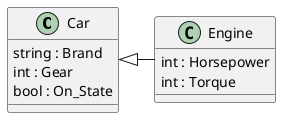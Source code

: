 @startuml

class Car {
    string : Brand
    int : Gear
    bool : On_State
}

class Engine {
    int : Horsepower
    int : Torque
}

Engine -left-|> Car

@enduml